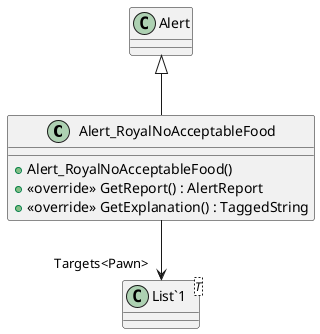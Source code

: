 @startuml
class Alert_RoyalNoAcceptableFood {
    + Alert_RoyalNoAcceptableFood()
    + <<override>> GetReport() : AlertReport
    + <<override>> GetExplanation() : TaggedString
}
class "List`1"<T> {
}
Alert <|-- Alert_RoyalNoAcceptableFood
Alert_RoyalNoAcceptableFood --> "Targets<Pawn>" "List`1"
@enduml
